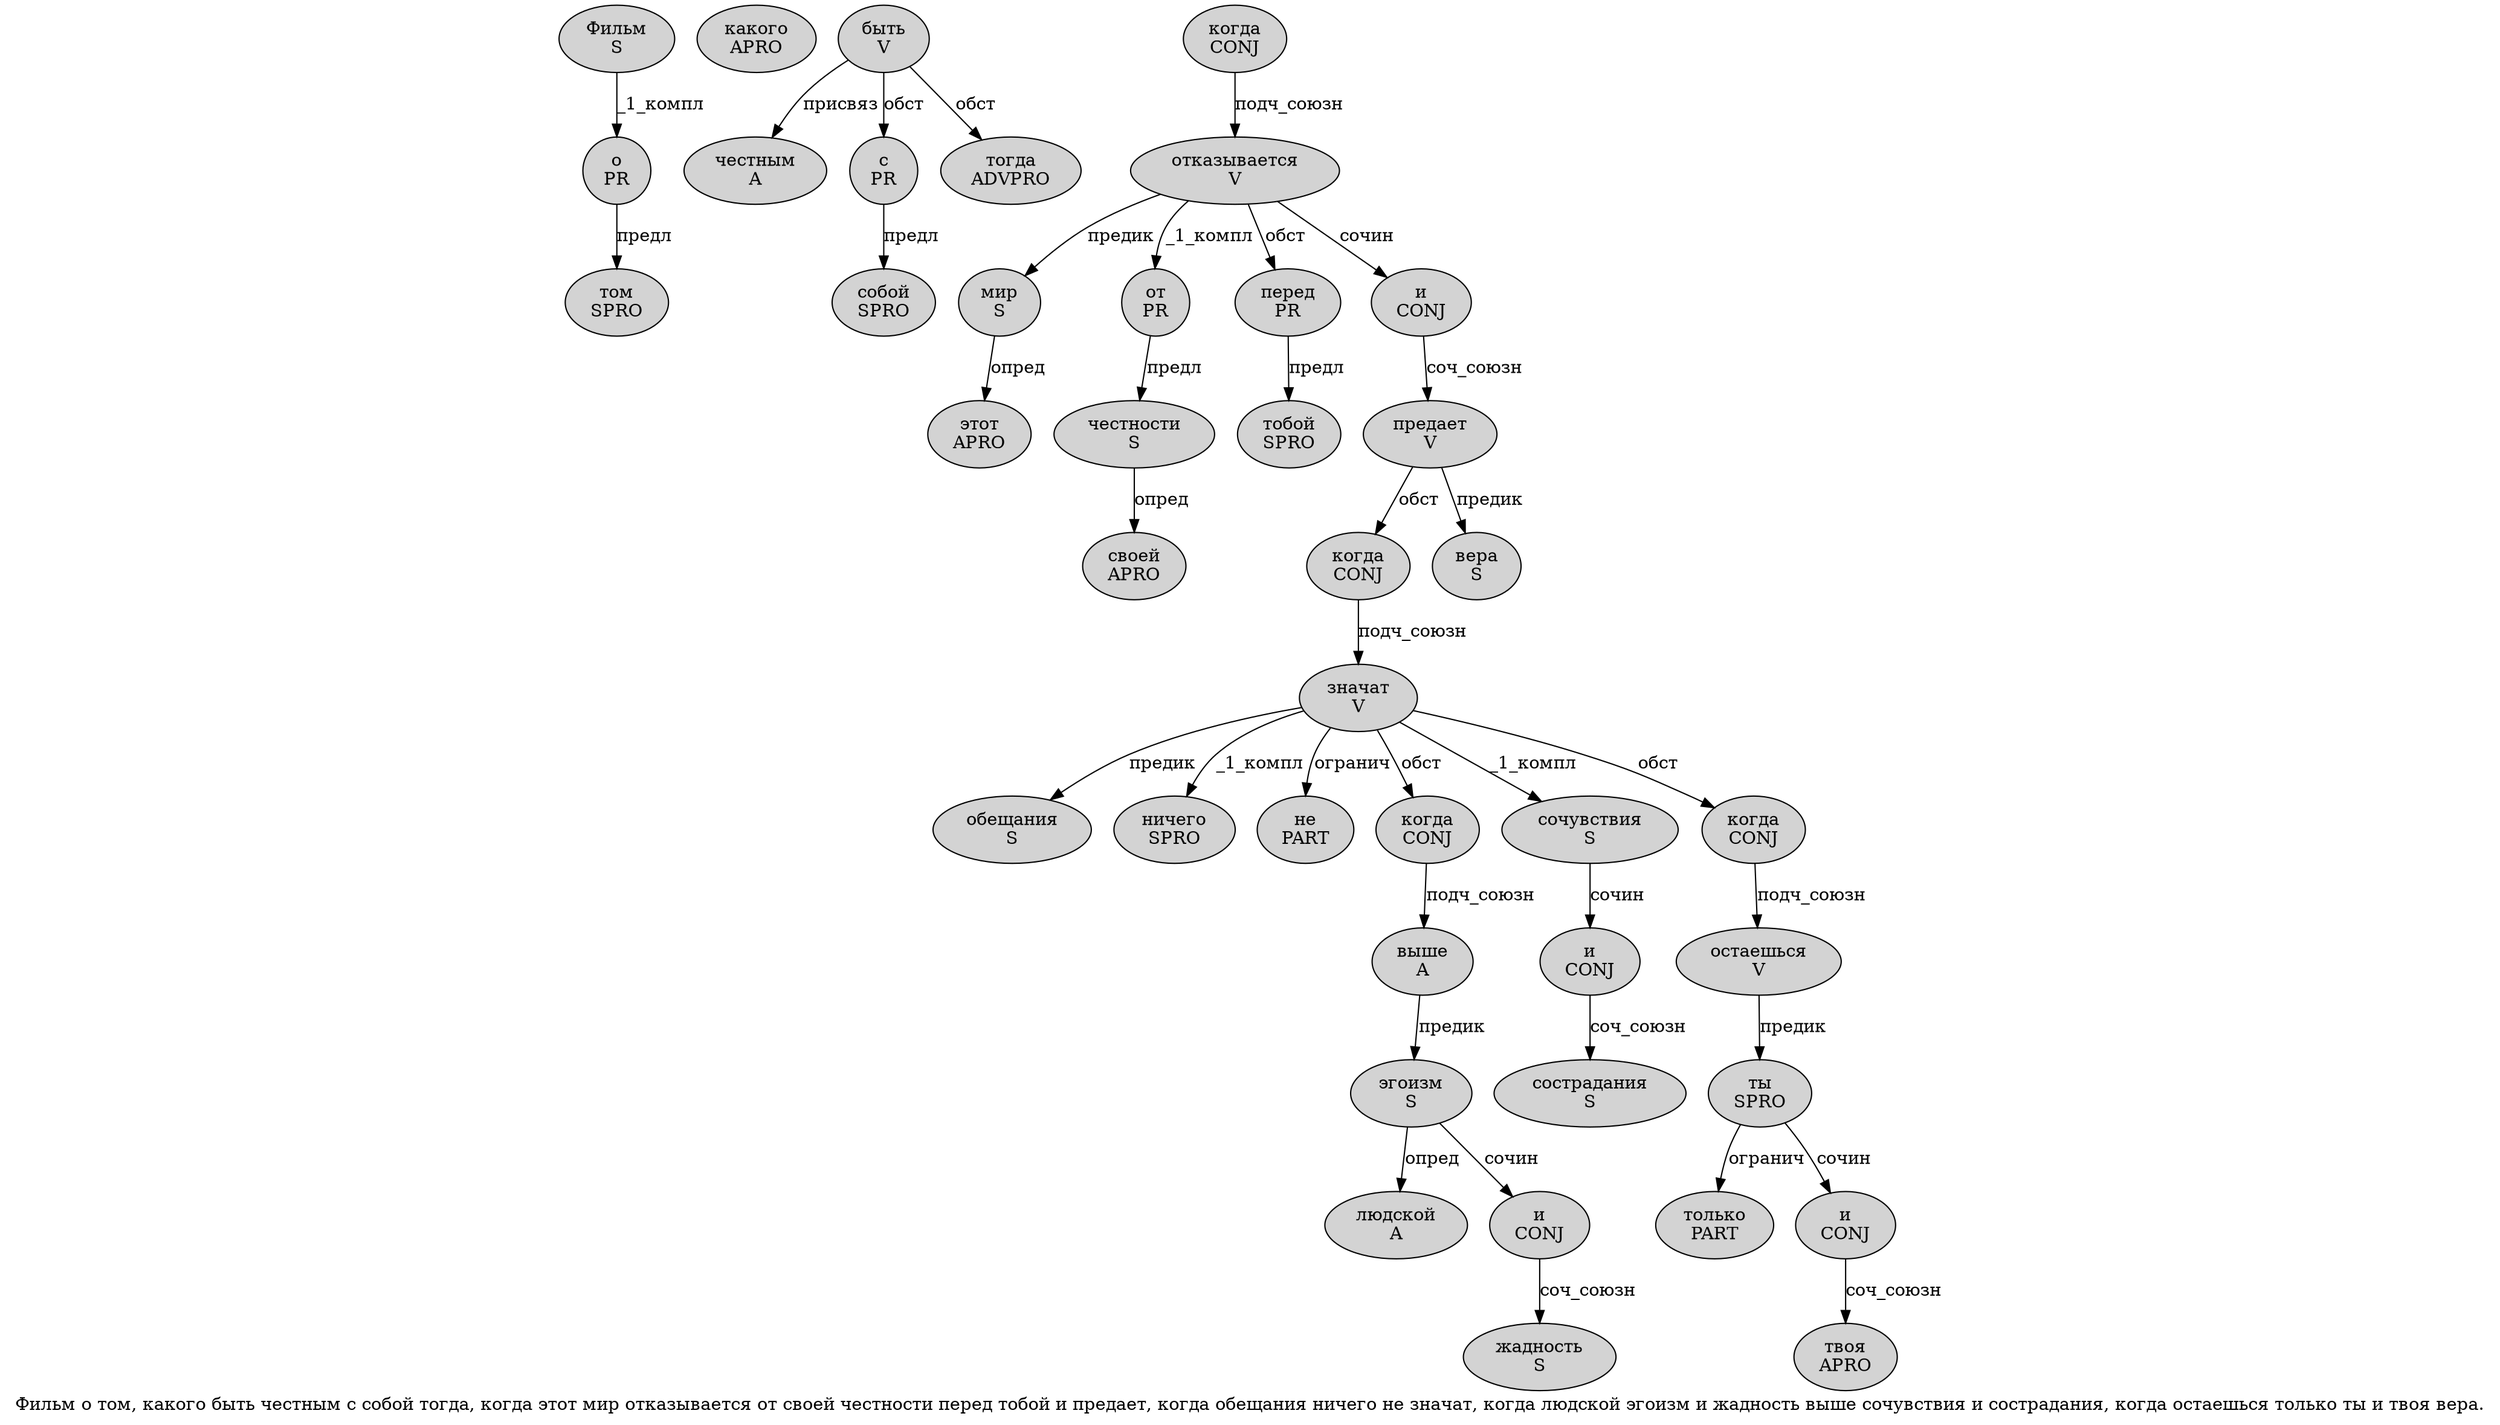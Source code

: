 digraph SENTENCE_1287 {
	graph [label="Фильм о том, какого быть честным с собой тогда, когда этот мир отказывается от своей честности перед тобой и предает, когда обещания ничего не значат, когда людской эгоизм и жадность выше сочувствия и сострадания, когда остаешься только ты и твоя вера."]
	node [style=filled]
		0 [label="Фильм
S" color="" fillcolor=lightgray penwidth=1 shape=ellipse]
		1 [label="о
PR" color="" fillcolor=lightgray penwidth=1 shape=ellipse]
		2 [label="том
SPRO" color="" fillcolor=lightgray penwidth=1 shape=ellipse]
		4 [label="какого
APRO" color="" fillcolor=lightgray penwidth=1 shape=ellipse]
		5 [label="быть
V" color="" fillcolor=lightgray penwidth=1 shape=ellipse]
		6 [label="честным
A" color="" fillcolor=lightgray penwidth=1 shape=ellipse]
		7 [label="с
PR" color="" fillcolor=lightgray penwidth=1 shape=ellipse]
		8 [label="собой
SPRO" color="" fillcolor=lightgray penwidth=1 shape=ellipse]
		9 [label="тогда
ADVPRO" color="" fillcolor=lightgray penwidth=1 shape=ellipse]
		11 [label="когда
CONJ" color="" fillcolor=lightgray penwidth=1 shape=ellipse]
		12 [label="этот
APRO" color="" fillcolor=lightgray penwidth=1 shape=ellipse]
		13 [label="мир
S" color="" fillcolor=lightgray penwidth=1 shape=ellipse]
		14 [label="отказывается
V" color="" fillcolor=lightgray penwidth=1 shape=ellipse]
		15 [label="от
PR" color="" fillcolor=lightgray penwidth=1 shape=ellipse]
		16 [label="своей
APRO" color="" fillcolor=lightgray penwidth=1 shape=ellipse]
		17 [label="честности
S" color="" fillcolor=lightgray penwidth=1 shape=ellipse]
		18 [label="перед
PR" color="" fillcolor=lightgray penwidth=1 shape=ellipse]
		19 [label="тобой
SPRO" color="" fillcolor=lightgray penwidth=1 shape=ellipse]
		20 [label="и
CONJ" color="" fillcolor=lightgray penwidth=1 shape=ellipse]
		21 [label="предает
V" color="" fillcolor=lightgray penwidth=1 shape=ellipse]
		23 [label="когда
CONJ" color="" fillcolor=lightgray penwidth=1 shape=ellipse]
		24 [label="обещания
S" color="" fillcolor=lightgray penwidth=1 shape=ellipse]
		25 [label="ничего
SPRO" color="" fillcolor=lightgray penwidth=1 shape=ellipse]
		26 [label="не
PART" color="" fillcolor=lightgray penwidth=1 shape=ellipse]
		27 [label="значат
V" color="" fillcolor=lightgray penwidth=1 shape=ellipse]
		29 [label="когда
CONJ" color="" fillcolor=lightgray penwidth=1 shape=ellipse]
		30 [label="людской
A" color="" fillcolor=lightgray penwidth=1 shape=ellipse]
		31 [label="эгоизм
S" color="" fillcolor=lightgray penwidth=1 shape=ellipse]
		32 [label="и
CONJ" color="" fillcolor=lightgray penwidth=1 shape=ellipse]
		33 [label="жадность
S" color="" fillcolor=lightgray penwidth=1 shape=ellipse]
		34 [label="выше
A" color="" fillcolor=lightgray penwidth=1 shape=ellipse]
		35 [label="сочувствия
S" color="" fillcolor=lightgray penwidth=1 shape=ellipse]
		36 [label="и
CONJ" color="" fillcolor=lightgray penwidth=1 shape=ellipse]
		37 [label="сострадания
S" color="" fillcolor=lightgray penwidth=1 shape=ellipse]
		39 [label="когда
CONJ" color="" fillcolor=lightgray penwidth=1 shape=ellipse]
		40 [label="остаешься
V" color="" fillcolor=lightgray penwidth=1 shape=ellipse]
		41 [label="только
PART" color="" fillcolor=lightgray penwidth=1 shape=ellipse]
		42 [label="ты
SPRO" color="" fillcolor=lightgray penwidth=1 shape=ellipse]
		43 [label="и
CONJ" color="" fillcolor=lightgray penwidth=1 shape=ellipse]
		44 [label="твоя
APRO" color="" fillcolor=lightgray penwidth=1 shape=ellipse]
		45 [label="вера
S" color="" fillcolor=lightgray penwidth=1 shape=ellipse]
			18 -> 19 [label="предл"]
			34 -> 31 [label="предик"]
			23 -> 27 [label="подч_союзн"]
			32 -> 33 [label="соч_союзн"]
			0 -> 1 [label="_1_компл"]
			39 -> 40 [label="подч_союзн"]
			36 -> 37 [label="соч_союзн"]
			11 -> 14 [label="подч_союзн"]
			7 -> 8 [label="предл"]
			1 -> 2 [label="предл"]
			21 -> 23 [label="обст"]
			21 -> 45 [label="предик"]
			31 -> 30 [label="опред"]
			31 -> 32 [label="сочин"]
			17 -> 16 [label="опред"]
			43 -> 44 [label="соч_союзн"]
			27 -> 24 [label="предик"]
			27 -> 25 [label="_1_компл"]
			27 -> 26 [label="огранич"]
			27 -> 29 [label="обст"]
			27 -> 35 [label="_1_компл"]
			27 -> 39 [label="обст"]
			15 -> 17 [label="предл"]
			29 -> 34 [label="подч_союзн"]
			13 -> 12 [label="опред"]
			20 -> 21 [label="соч_союзн"]
			42 -> 41 [label="огранич"]
			42 -> 43 [label="сочин"]
			5 -> 6 [label="присвяз"]
			5 -> 7 [label="обст"]
			5 -> 9 [label="обст"]
			35 -> 36 [label="сочин"]
			40 -> 42 [label="предик"]
			14 -> 13 [label="предик"]
			14 -> 15 [label="_1_компл"]
			14 -> 18 [label="обст"]
			14 -> 20 [label="сочин"]
}